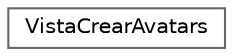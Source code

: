 digraph "Jerarquia Gràfica de la Classe"
{
 // INTERACTIVE_SVG=YES
 // LATEX_PDF_SIZE
  bgcolor="transparent";
  edge [fontname=Helvetica,fontsize=10,labelfontname=Helvetica,labelfontsize=10];
  node [fontname=Helvetica,fontsize=10,shape=box,height=0.2,width=0.4];
  rankdir="LR";
  Node0 [id="Node000000",label="VistaCrearAvatars",height=0.2,width=0.4,color="grey40", fillcolor="white", style="filled",URL="$class_vista_crear_avatars.html",tooltip="Mostra una finestra que demana les dades necessaries per a crear un Avatar."];
}
